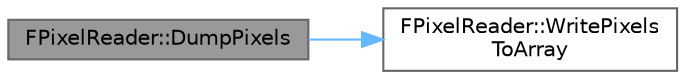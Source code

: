 digraph "FPixelReader::DumpPixels"
{
 // INTERACTIVE_SVG=YES
 // LATEX_PDF_SIZE
  bgcolor="transparent";
  edge [fontname=Helvetica,fontsize=10,labelfontname=Helvetica,labelfontsize=10];
  node [fontname=Helvetica,fontsize=10,shape=box,height=0.2,width=0.4];
  rankdir="LR";
  Node1 [id="Node000001",label="FPixelReader::DumpPixels",height=0.2,width=0.4,color="gray40", fillcolor="grey60", style="filled", fontcolor="black",tooltip="Dump the pixels in RenderTarget."];
  Node1 -> Node2 [id="edge1_Node000001_Node000002",color="steelblue1",style="solid",tooltip=" "];
  Node2 [id="Node000002",label="FPixelReader::WritePixels\lToArray",height=0.2,width=0.4,color="grey40", fillcolor="white", style="filled",URL="$dd/d11/classFPixelReader.html#a7b7dcebd2d155ed24686e65d0c420c7e",tooltip="Copy the pixels in RenderTarget into BitMap."];
}

